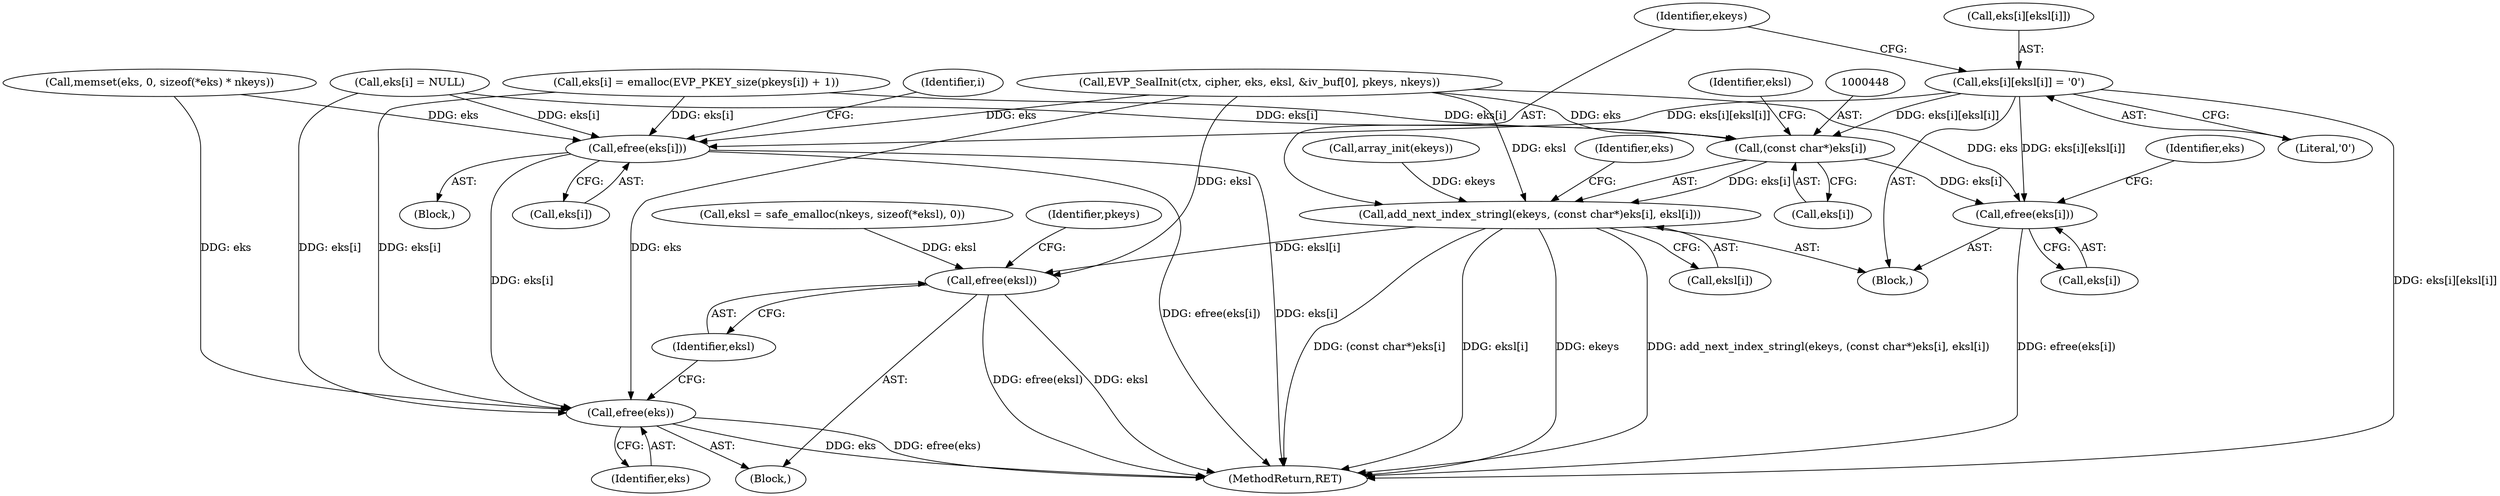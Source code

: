 digraph "0_php_91826a311dd37f4c4e5d605fa7af331e80ddd4c3@array" {
"1000436" [label="(Call,eks[i][eksl[i]] = '\0')"];
"1000447" [label="(Call,(const char*)eks[i])"];
"1000445" [label="(Call,add_next_index_stringl(ekeys, (const char*)eks[i], eksl[i]))"];
"1000531" [label="(Call,efree(eksl))"];
"1000455" [label="(Call,efree(eks[i]))"];
"1000525" [label="(Call,efree(eks[i]))"];
"1000529" [label="(Call,efree(eks))"];
"1000526" [label="(Call,eks[i])"];
"1000524" [label="(Block,)"];
"1000457" [label="(Identifier,eks)"];
"1000105" [label="(Block,)"];
"1000449" [label="(Call,eks[i])"];
"1000424" [label="(Call,array_init(ekeys))"];
"1000444" [label="(Literal,'\0')"];
"1000314" [label="(Call,eks[i] = emalloc(EVP_PKEY_size(pkeys[i]) + 1))"];
"1000459" [label="(Call,eks[i] = NULL)"];
"1000250" [label="(Call,memset(eks, 0, sizeof(*eks) * nkeys))"];
"1000532" [label="(Identifier,eksl)"];
"1000530" [label="(Identifier,eks)"];
"1000360" [label="(Call,EVP_SealInit(ctx, cipher, eks, eksl, &iv_buf[0], pkeys, nkeys))"];
"1000447" [label="(Call,(const char*)eks[i])"];
"1000531" [label="(Call,efree(eksl))"];
"1000534" [label="(Identifier,pkeys)"];
"1000455" [label="(Call,efree(eks[i]))"];
"1000456" [label="(Call,eks[i])"];
"1000437" [label="(Call,eks[i][eksl[i]])"];
"1000501" [label="(Identifier,i)"];
"1000461" [label="(Identifier,eks)"];
"1000537" [label="(MethodReturn,RET)"];
"1000529" [label="(Call,efree(eks))"];
"1000234" [label="(Call,eksl = safe_emalloc(nkeys, sizeof(*eksl), 0))"];
"1000453" [label="(Identifier,eksl)"];
"1000446" [label="(Identifier,ekeys)"];
"1000525" [label="(Call,efree(eks[i]))"];
"1000435" [label="(Block,)"];
"1000445" [label="(Call,add_next_index_stringl(ekeys, (const char*)eks[i], eksl[i]))"];
"1000452" [label="(Call,eksl[i])"];
"1000436" [label="(Call,eks[i][eksl[i]] = '\0')"];
"1000436" -> "1000435"  [label="AST: "];
"1000436" -> "1000444"  [label="CFG: "];
"1000437" -> "1000436"  [label="AST: "];
"1000444" -> "1000436"  [label="AST: "];
"1000446" -> "1000436"  [label="CFG: "];
"1000436" -> "1000537"  [label="DDG: eks[i][eksl[i]]"];
"1000436" -> "1000447"  [label="DDG: eks[i][eksl[i]]"];
"1000436" -> "1000455"  [label="DDG: eks[i][eksl[i]]"];
"1000436" -> "1000525"  [label="DDG: eks[i][eksl[i]]"];
"1000447" -> "1000445"  [label="AST: "];
"1000447" -> "1000449"  [label="CFG: "];
"1000448" -> "1000447"  [label="AST: "];
"1000449" -> "1000447"  [label="AST: "];
"1000453" -> "1000447"  [label="CFG: "];
"1000447" -> "1000445"  [label="DDG: eks[i]"];
"1000459" -> "1000447"  [label="DDG: eks[i]"];
"1000314" -> "1000447"  [label="DDG: eks[i]"];
"1000360" -> "1000447"  [label="DDG: eks"];
"1000447" -> "1000455"  [label="DDG: eks[i]"];
"1000445" -> "1000435"  [label="AST: "];
"1000445" -> "1000452"  [label="CFG: "];
"1000446" -> "1000445"  [label="AST: "];
"1000452" -> "1000445"  [label="AST: "];
"1000457" -> "1000445"  [label="CFG: "];
"1000445" -> "1000537"  [label="DDG: (const char*)eks[i]"];
"1000445" -> "1000537"  [label="DDG: eksl[i]"];
"1000445" -> "1000537"  [label="DDG: ekeys"];
"1000445" -> "1000537"  [label="DDG: add_next_index_stringl(ekeys, (const char*)eks[i], eksl[i])"];
"1000424" -> "1000445"  [label="DDG: ekeys"];
"1000360" -> "1000445"  [label="DDG: eksl"];
"1000445" -> "1000531"  [label="DDG: eksl[i]"];
"1000531" -> "1000105"  [label="AST: "];
"1000531" -> "1000532"  [label="CFG: "];
"1000532" -> "1000531"  [label="AST: "];
"1000534" -> "1000531"  [label="CFG: "];
"1000531" -> "1000537"  [label="DDG: efree(eksl)"];
"1000531" -> "1000537"  [label="DDG: eksl"];
"1000234" -> "1000531"  [label="DDG: eksl"];
"1000360" -> "1000531"  [label="DDG: eksl"];
"1000455" -> "1000435"  [label="AST: "];
"1000455" -> "1000456"  [label="CFG: "];
"1000456" -> "1000455"  [label="AST: "];
"1000461" -> "1000455"  [label="CFG: "];
"1000455" -> "1000537"  [label="DDG: efree(eks[i])"];
"1000360" -> "1000455"  [label="DDG: eks"];
"1000525" -> "1000524"  [label="AST: "];
"1000525" -> "1000526"  [label="CFG: "];
"1000526" -> "1000525"  [label="AST: "];
"1000501" -> "1000525"  [label="CFG: "];
"1000525" -> "1000537"  [label="DDG: efree(eks[i])"];
"1000525" -> "1000537"  [label="DDG: eks[i]"];
"1000459" -> "1000525"  [label="DDG: eks[i]"];
"1000250" -> "1000525"  [label="DDG: eks"];
"1000314" -> "1000525"  [label="DDG: eks[i]"];
"1000360" -> "1000525"  [label="DDG: eks"];
"1000525" -> "1000529"  [label="DDG: eks[i]"];
"1000529" -> "1000105"  [label="AST: "];
"1000529" -> "1000530"  [label="CFG: "];
"1000530" -> "1000529"  [label="AST: "];
"1000532" -> "1000529"  [label="CFG: "];
"1000529" -> "1000537"  [label="DDG: eks"];
"1000529" -> "1000537"  [label="DDG: efree(eks)"];
"1000459" -> "1000529"  [label="DDG: eks[i]"];
"1000250" -> "1000529"  [label="DDG: eks"];
"1000314" -> "1000529"  [label="DDG: eks[i]"];
"1000360" -> "1000529"  [label="DDG: eks"];
}
